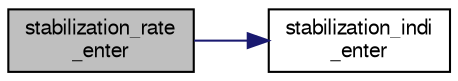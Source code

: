 digraph "stabilization_rate_enter"
{
  edge [fontname="FreeSans",fontsize="10",labelfontname="FreeSans",labelfontsize="10"];
  node [fontname="FreeSans",fontsize="10",shape=record];
  rankdir="LR";
  Node1 [label="stabilization_rate\l_enter",height=0.2,width=0.4,color="black", fillcolor="grey75", style="filled", fontcolor="black"];
  Node1 -> Node2 [color="midnightblue",fontsize="10",style="solid",fontname="FreeSans"];
  Node2 [label="stabilization_indi\l_enter",height=0.2,width=0.4,color="black", fillcolor="white", style="filled",URL="$stabilization__indi_8c.html#a121fd732c65156adade05ffb27fbaf52",tooltip="Function that resets important values upon engaging INDI. "];
}
